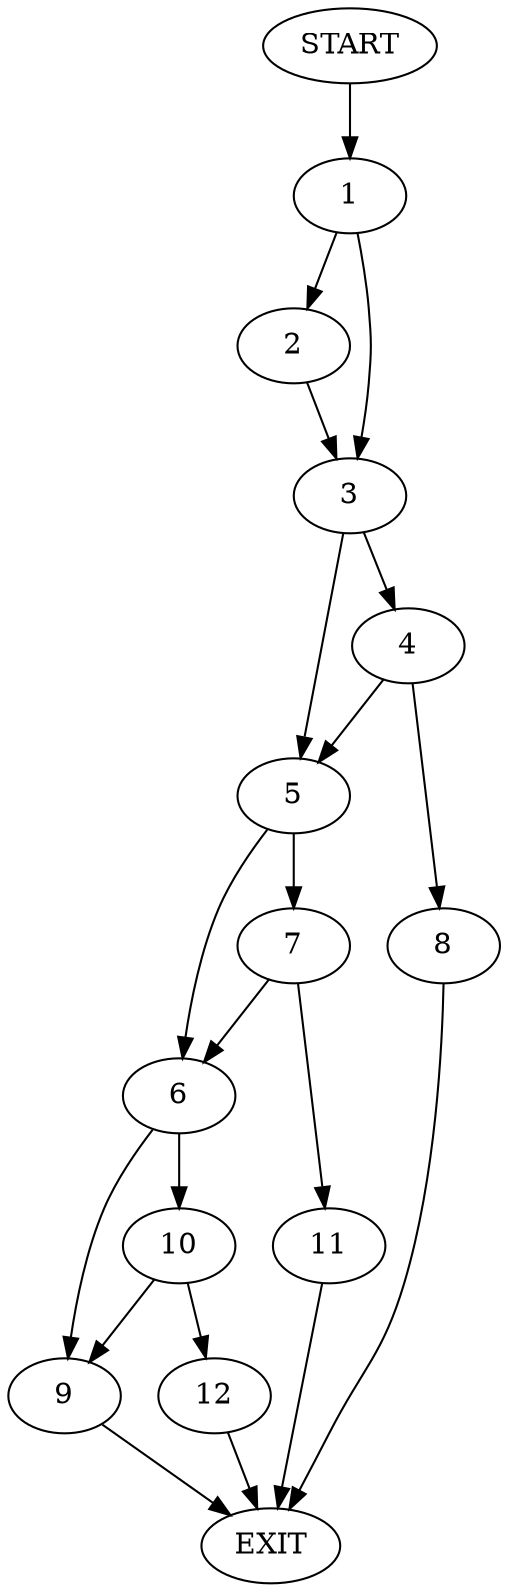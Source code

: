 digraph {
0 [label="START"]
13 [label="EXIT"]
0 -> 1
1 -> 2
1 -> 3
2 -> 3
3 -> 4
3 -> 5
5 -> 6
5 -> 7
4 -> 8
4 -> 5
8 -> 13
6 -> 9
6 -> 10
7 -> 6
7 -> 11
11 -> 13
9 -> 13
10 -> 9
10 -> 12
12 -> 13
}
